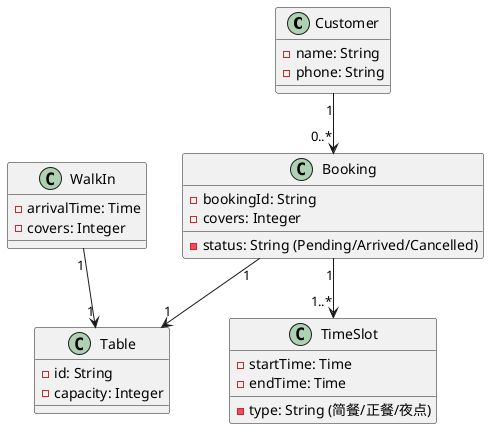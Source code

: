 @startuml ex1_2
class Customer {
  - name: String
  - phone: String
}

class Table {
  - id: String
  - capacity: Integer
}

class TimeSlot {
  - type: String (简餐/正餐/夜点)
  - startTime: Time
  - endTime: Time
}

class Booking {
  - bookingId: String
  - covers: Integer
  - status: String (Pending/Arrived/Cancelled)
}

class WalkIn {
  - arrivalTime: Time
  - covers: Integer
}

Customer "1" --> "0..*" Booking
Booking "1" --> "1" Table
Booking "1" --> "1..*" TimeSlot
WalkIn "1" --> "1" Table
@enduml